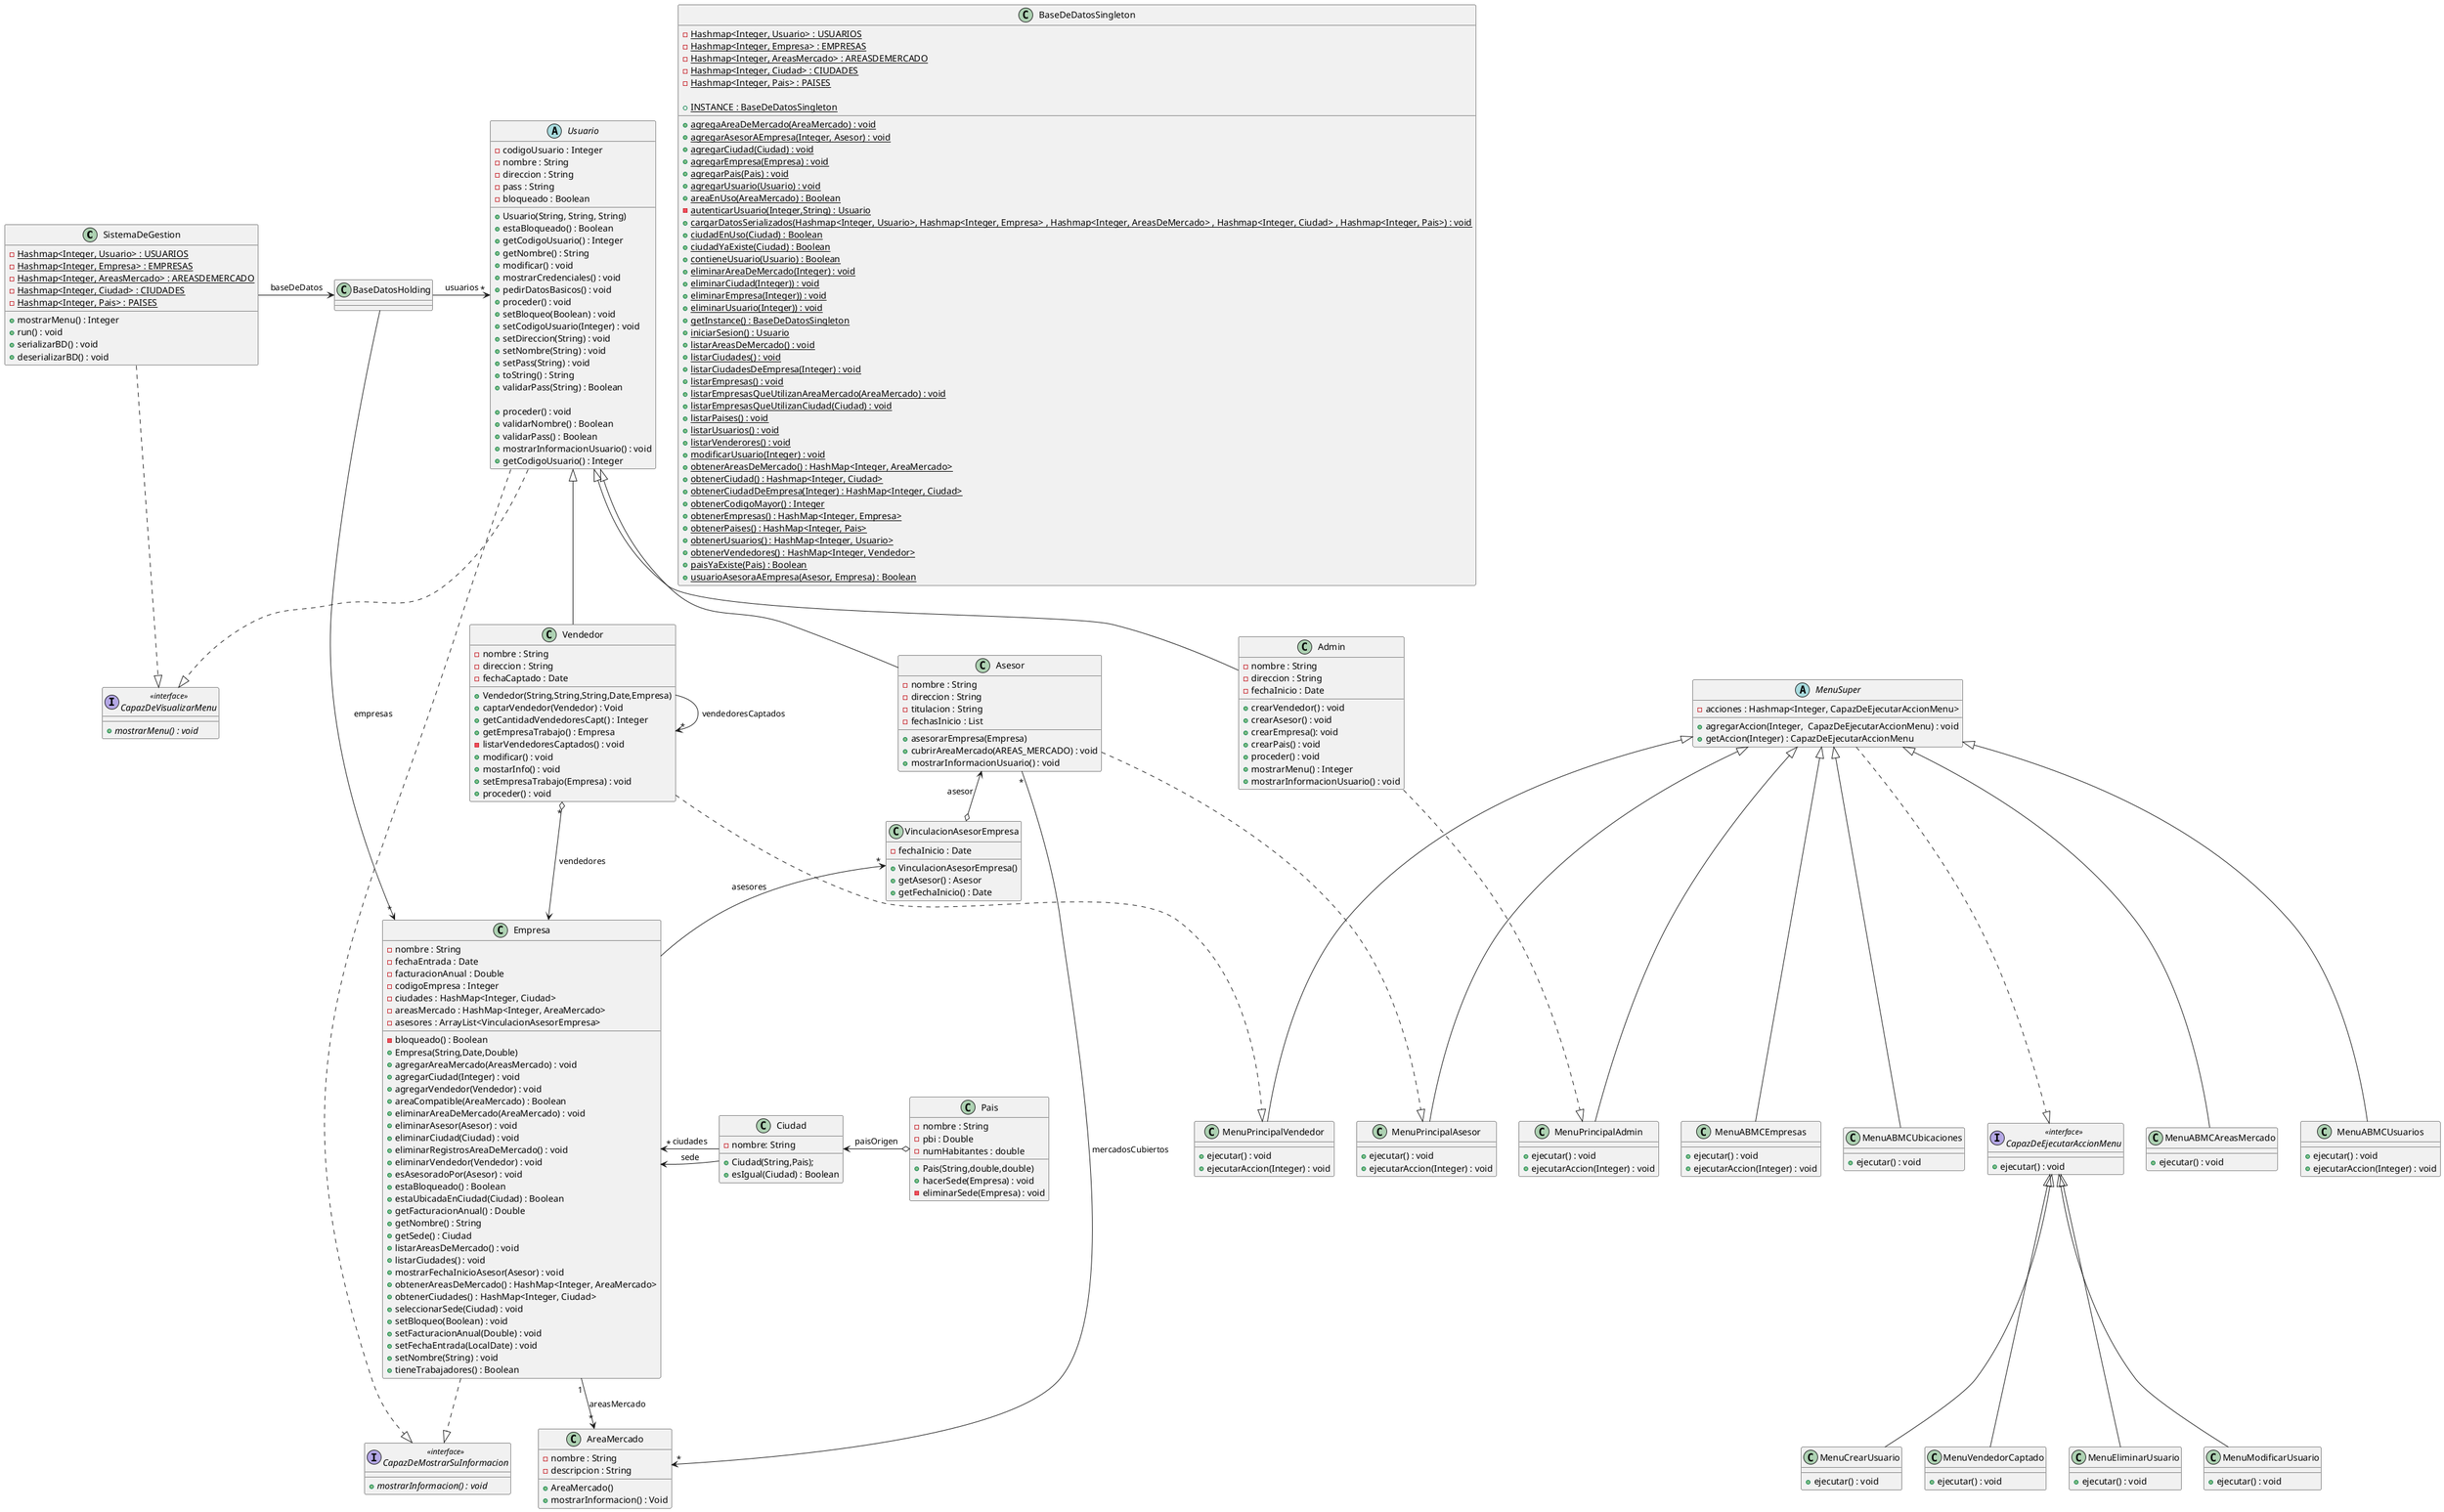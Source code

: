 @startuml
class SistemaDeGestion{
    - {static} Hashmap<Integer, Usuario> : USUARIOS
    - {static} Hashmap<Integer, Empresa> : EMPRESAS
    - {static} Hashmap<Integer, AreasMercado> : AREASDEMERCADO
    - {static} Hashmap<Integer, Ciudad> : CIUDADES
    - {static} Hashmap<Integer, Pais> : PAISES

    +mostrarMenu() : Integer
    +run() : void
    +serializarBD() : void
    +deserializarBD() : void
}

class BaseDeDatosSingleton{
    - {static} Hashmap<Integer, Usuario> : USUARIOS
    - {static} Hashmap<Integer, Empresa> : EMPRESAS
    - {static} Hashmap<Integer, AreasMercado> : AREASDEMERCADO
    - {static} Hashmap<Integer, Ciudad> : CIUDADES
    - {static} Hashmap<Integer, Pais> : PAISES

    + {static} agregaAreaDeMercado(AreaMercado) : void
    + {static} agregarAsesorAEmpresa(Integer, Asesor) : void
    + {static} agregarCiudad(Ciudad) : void
    + {static} agregarEmpresa(Empresa) : void
    + {static} agregarPais(Pais) : void
    + {static} agregarUsuario(Usuario) : void
    + {static} areaEnUso(AreaMercado) : Boolean
    - {static} autenticarUsuario(Integer,String) : Usuario
    + {static} cargarDatosSerializados(Hashmap<Integer, Usuario>, Hashmap<Integer, Empresa> , Hashmap<Integer, AreasDeMercado> , Hashmap<Integer, Ciudad> , Hashmap<Integer, Pais>) : void
    + {static} ciudadEnUso(Ciudad) : Boolean
    + {static} ciudadYaExiste(Ciudad) : Boolean
    + {static} contieneUsuario(Usuario) : Boolean
    + {static} eliminarAreaDeMercado(Integer) : void
    + {static} eliminarCiudad(Integer)) : void
    + {static} eliminarEmpresa(Integer)) : void
    + {static} eliminarUsuario(Integer)) : void
    + {static} getInstance() : BaseDeDatosSingleton
    + {static} iniciarSesion() : Usuario
    + {static} listarAreasDeMercado() : void
    + {static} listarCiudades() : void
    + {static} listarCiudadesDeEmpresa(Integer) : void
    + {static} listarEmpresas() : void
    + {static} listarEmpresasQueUtilizanAreaMercado(AreaMercado) : void
    + {static} listarEmpresasQueUtilizanCiudad(Ciudad) : void
    + {static} listarPaises() : void
    + {static} listarUsuarios() : void
    + {static} listarVenderores() : void
    + {static} modificarUsuario(Integer) : void
    + {static} obtenerAreasDeMercado() : HashMap<Integer, AreaMercado>
    + {static} obtenerCiudad() : Hashmap<Integer, Ciudad>
    + {static} obtenerCiudadDeEmpresa(Integer) : HashMap<Integer, Ciudad>
    + {static} obtenerCodigoMayor() : Integer
    + {static} obtenerEmpresas() : HashMap<Integer, Empresa>
    + {static} obtenerPaises() : HashMap<Integer, Pais>
    + {static} obtenerUsuarios() : HashMap<Integer, Usuario>
    + {static} obtenerVendedores() : HashMap<Integer, Vendedor>
    + {static} paisYaExiste(Pais) : Boolean
    + {static} usuarioAsesoraAEmpresa(Asesor, Empresa) : Boolean
    + {static} INSTANCE : BaseDeDatosSingleton
}

abstract Usuario{
    -codigoUsuario : Integer
    -nombre : String
    -direccion : String
    -pass : String
    - bloqueado : Boolean

    + Usuario(String, String, String)
    + estaBloqueado() : Boolean
    + getCodigoUsuario() : Integer
    + getNombre() : String
    + modificar() : void
    + mostrarCredenciales() : void
    + pedirDatosBasicos() : void
    + proceder() : void
    + setBloqueo(Boolean) : void
    + setCodigoUsuario(Integer) : void
    + setDireccion(String) : void
    + setNombre(String) : void
    + setPass(String) : void
    + toString() : String
    + validarPass(String) : Boolean

    +proceder() : void
    +validarNombre() : Boolean
    +validarPass() : Boolean
    +mostrarInformacionUsuario() : void
    +getCodigoUsuario() : Integer
}

class Vendedor extends Usuario{
    -nombre : String
    -direccion : String
    -fechaCaptado : Date

    +Vendedor(String,String,String,Date,Empresa)
    +captarVendedor(Vendedor) : Void
    +getCantidadVendedoresCapt() : Integer
    +getEmpresaTrabajo() : Empresa
    -listarVendedoresCaptados() : void
    +modificar() : void
    +mostarInfo() : void
    +setEmpresaTrabajo(Empresa) : void
    +proceder() : void
}

class Empresa{
    -nombre : String
    -fechaEntrada : Date
    -facturacionAnual : Double
    -codigoEmpresa : Integer
    -bloqueado() : Boolean
    -ciudades : HashMap<Integer, Ciudad>
    -areasMercado : HashMap<Integer, AreaMercado>
    -asesores : ArrayList<VinculacionAsesorEmpresa>

    +Empresa(String,Date,Double)
    +agregarAreaMercado(AreasMercado) : void
    +agregarCiudad(Integer) : void
    +agregarVendedor(Vendedor) : void
    +areaCompatible(AreaMercado) : Boolean
    +eliminarAreaDeMercado(AreaMercado) : void
    +eliminarAsesor(Asesor) : void
    +eliminarCiudad(Ciudad) : void
    +eliminarRegistrosAreaDeMercado() : void
    +eliminarVendedor(Vendedor) : void
    +esAsesoradoPor(Asesor) : void
    +estaBloqueado() : Boolean
    +estaUbicadaEnCiudad(Ciudad) : Boolean
    +getFacturacionAnual() : Double
    +getNombre() : String
    +getSede() : Ciudad
    +listarAreasDeMercado() : void
    +listarCiudades() : void
    +mostrarFechaInicioAsesor(Asesor) : void
    +obtenerAreasDeMercado() : HashMap<Integer, AreaMercado>
    +obtenerCiudades() : HashMap<Integer, Ciudad>
    +seleccionarSede(Ciudad) : void
    +setBloqueo(Boolean) : void
    +setFacturacionAnual(Double) : void
    +setFechaEntrada(LocalDate) : void
    +setNombre(String) : void
    +tieneTrabajadores() : Boolean
}

class AreaMercado {
    -nombre : String
    -descripcion : String

    +AreaMercado()
    +mostrarInformacion() : Void
}

class Asesor extends Usuario{
-nombre : String
-direccion : String
-titulacion : String
-fechasInicio : List
+asesorarEmpresa(Empresa)
+cubrirAreaMercado(AREAS_MERCADO) : void
+mostrarInformacionUsuario() : void
}

class VinculacionAsesorEmpresa{
    -fechaInicio : Date

    +VinculacionAsesorEmpresa()
    +getAsesor() : Asesor
    +getFechaInicio() : Date
}

class Admin extends Usuario{
-nombre : String
-direccion : String
-fechaInicio : Date
+crearVendedor() : void
+crearAsesor() : void
+crearEmpresa(): void
+crearPais() : void
+proceder() : void
+mostrarMenu() : Integer
+mostrarInformacionUsuario() : void
}

class Pais{
    -nombre : String
    -pbi : Double
    -numHabitantes : double

    +Pais(String,double,double)
    +hacerSede(Empresa) : void
    -eliminarSede(Empresa) : void
}

class Ciudad{
    -nombre: String
    +Ciudad(String,Pais);
    +esIgual(Ciudad) : Boolean
}

interface CapazDeVisualizarMenu <<interface>>{
    +{abstract} mostrarMenu() : void
}

interface CapazDeMostrarSuInformacion <<interface>>{
    +{abstract} mostrarInformacion() : void
}

interface CapazDeEjecutarAccionMenu <<interface>>{
    +ejecutar() : void
}

abstract class MenuSuper{
    -acciones : Hashmap<Integer, CapazDeEjecutarAccionMenu>
    +agregarAccion(Integer,  CapazDeEjecutarAccionMenu) : void
    +getAccion(Integer) : CapazDeEjecutarAccionMenu
    }


class MenuABMCAreasMercado extends MenuSuper{
    +ejecutar() : void
}

class MenuABMCUsuarios extends MenuSuper{
    +ejecutar() : void
    +ejecutarAccion(Integer) : void
}

class MenuABMCEmpresas extends MenuSuper{
    +ejecutar() : void
    +ejecutarAccion(Integer) : void
}

class MenuABMCUbicaciones extends MenuSuper{
    +ejecutar() : void
}


class MenuPrincipalAdmin extends MenuSuper{
    +ejecutar() : void
    +ejecutarAccion(Integer) : void
}

class MenuPrincipalAsesor extends MenuSuper{
    +ejecutar() : void
    +ejecutarAccion(Integer) : void
}

class MenuPrincipalVendedor extends MenuSuper{
    +ejecutar() : void
    +ejecutarAccion(Integer) : void
}


class MenuCrearUsuario extends CapazDeEjecutarAccionMenu{
    +ejecutar() : void
}

class MenuVendedorCaptado extends CapazDeEjecutarAccionMenu{
      +ejecutar() : void
}

class MenuEliminarUsuario extends CapazDeEjecutarAccionMenu{
    +ejecutar() : void
}

class MenuModificarUsuario extends CapazDeEjecutarAccionMenu{
    +ejecutar() : void
}


SistemaDeGestion -> BaseDatosHolding : "baseDeDatos"
SistemaDeGestion -.|> CapazDeVisualizarMenu
BaseDatosHolding -> "*" Usuario : usuarios
BaseDatosHolding -> "*" Empresa : empresas
Usuario -.|> CapazDeVisualizarMenu
Usuario -.|> CapazDeMostrarSuInformacion
Vendedor "*" o--> Empresa : vendedores
Vendedor -> "*" Vendedor : vendedoresCaptados

Empresa "1"--> "*" AreaMercado : areasMercado
Empresa -.|> CapazDeMostrarSuInformacion
Empresa <- Ciudad : sede
VinculacionAsesorEmpresa "*" <- Empresa: asesores
Ciudad <-o Pais : paisOrigen
Ciudad -> "*" Empresa : ciudades

Asesor "*"-> "*" AreaMercado : mercadosCubiertos
Asesor <-o VinculacionAsesorEmpresa : asesor

Admin -.|> MenuPrincipalAdmin
MenuSuper -.|> CapazDeEjecutarAccionMenu
Asesor -.|> MenuPrincipalAsesor
Vendedor -.|> MenuPrincipalVendedor


@enduml